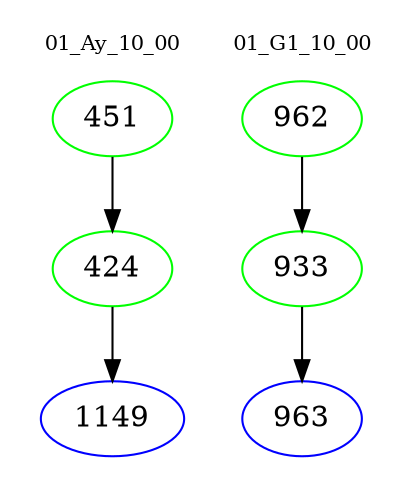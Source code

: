 digraph{
subgraph cluster_0 {
color = white
label = "01_Ay_10_00";
fontsize=10;
T0_451 [label="451", color="green"]
T0_451 -> T0_424 [color="black"]
T0_424 [label="424", color="green"]
T0_424 -> T0_1149 [color="black"]
T0_1149 [label="1149", color="blue"]
}
subgraph cluster_1 {
color = white
label = "01_G1_10_00";
fontsize=10;
T1_962 [label="962", color="green"]
T1_962 -> T1_933 [color="black"]
T1_933 [label="933", color="green"]
T1_933 -> T1_963 [color="black"]
T1_963 [label="963", color="blue"]
}
}
